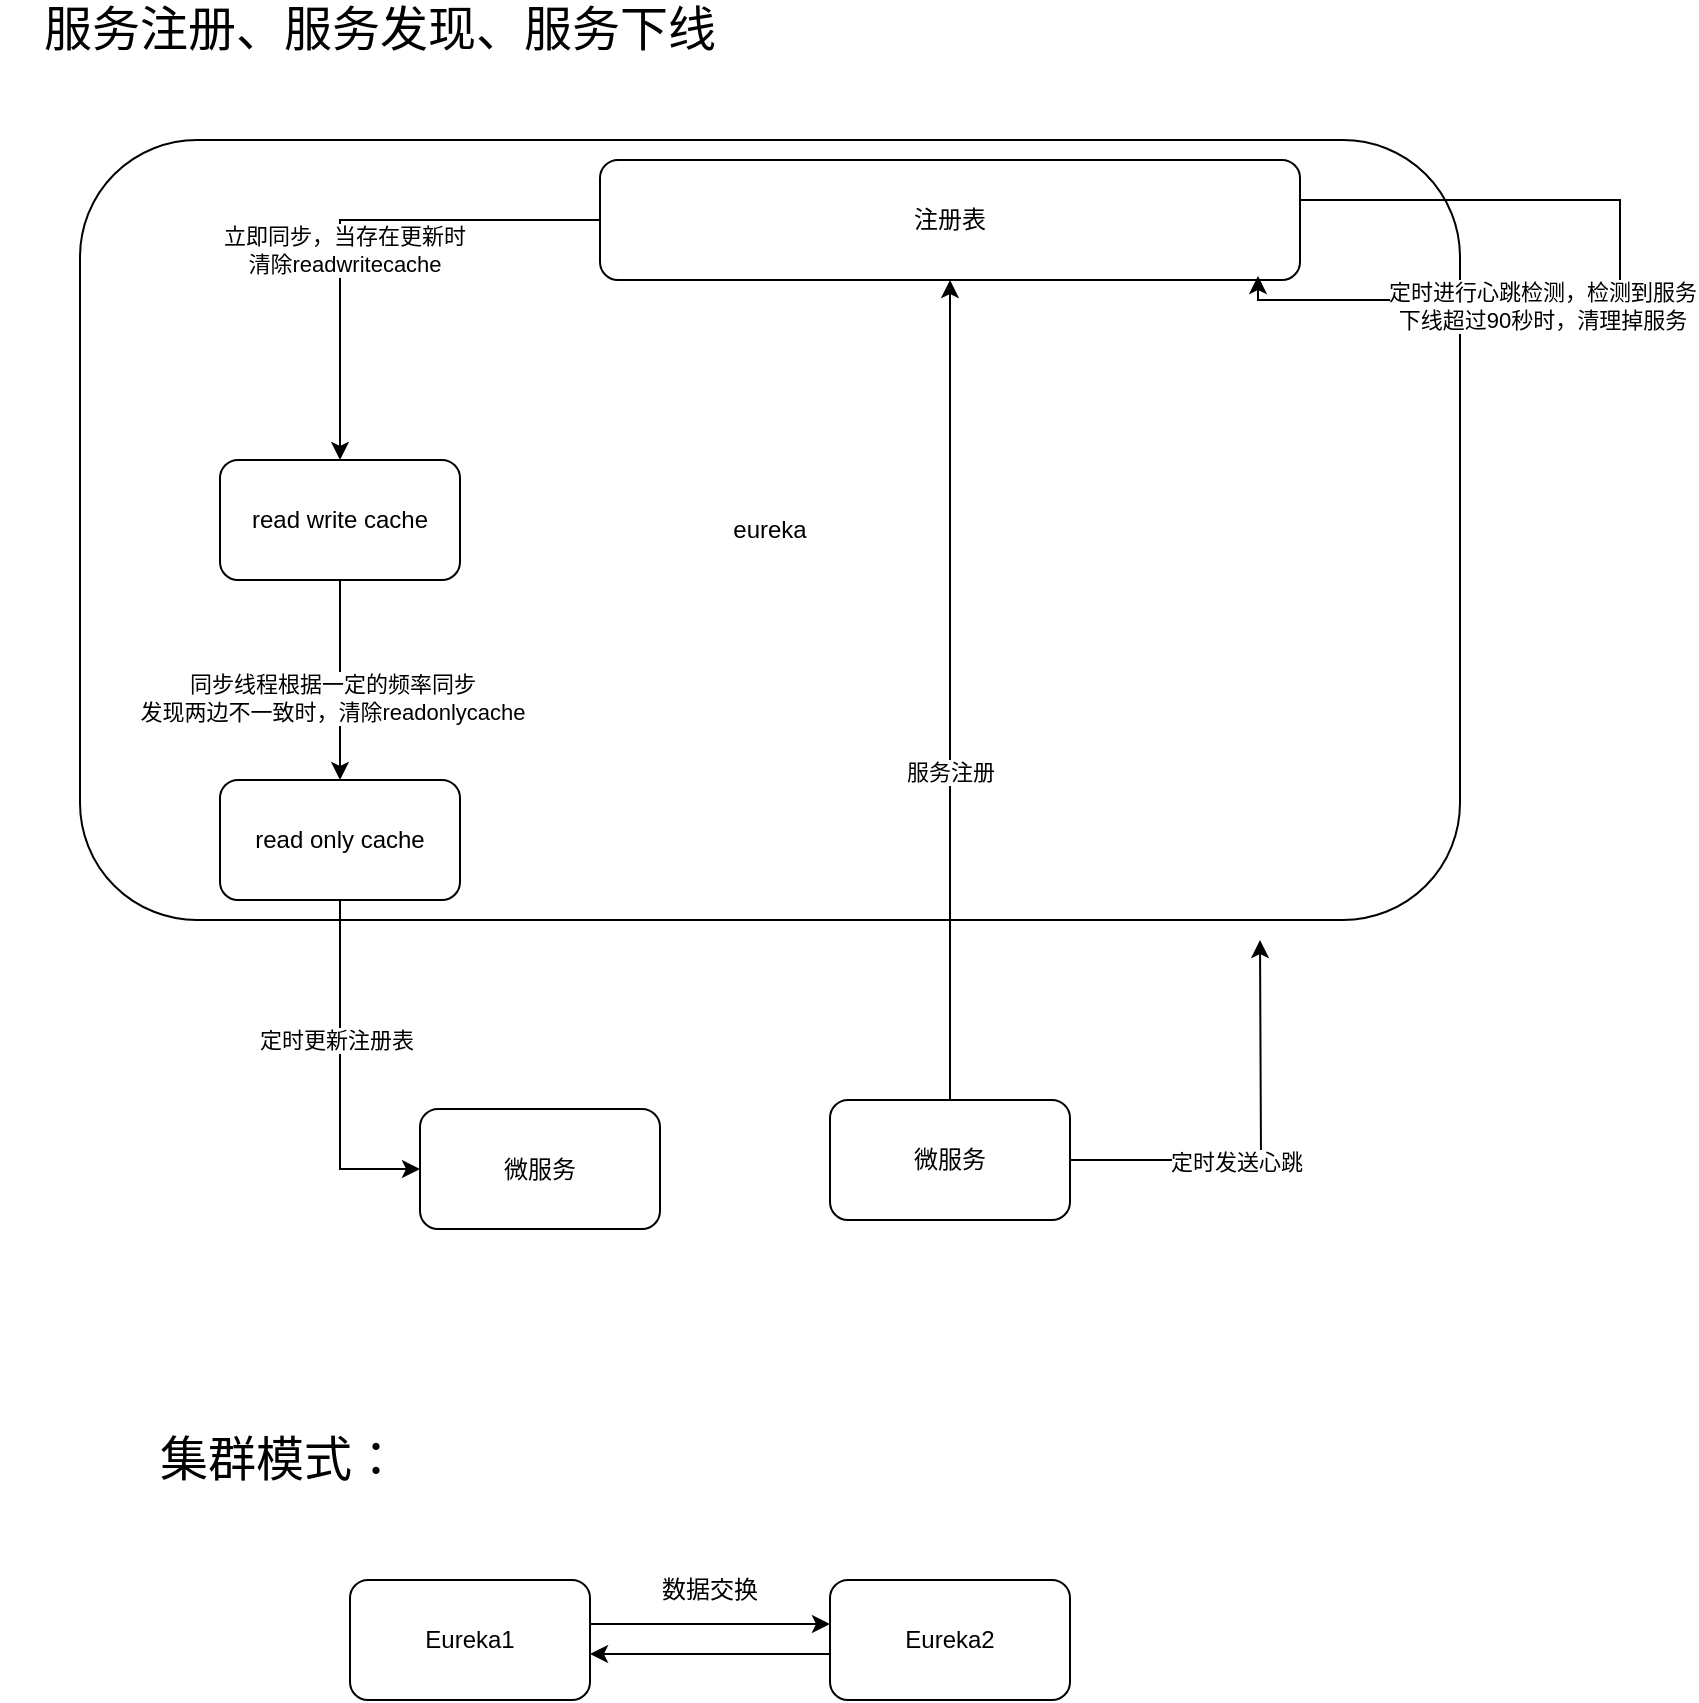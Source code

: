 <mxfile version="21.6.1" type="device">
  <diagram name="第 1 页" id="p5tzlh6DlngdniSk4XOc">
    <mxGraphModel dx="1098" dy="828" grid="1" gridSize="10" guides="1" tooltips="1" connect="1" arrows="1" fold="1" page="1" pageScale="1" pageWidth="827" pageHeight="1169" math="0" shadow="0">
      <root>
        <mxCell id="0" />
        <mxCell id="1" parent="0" />
        <mxCell id="F9ZfYK4hnVqlx063xaw1-1" value="eureka" style="rounded=1;whiteSpace=wrap;html=1;" vertex="1" parent="1">
          <mxGeometry x="60" y="100" width="690" height="390" as="geometry" />
        </mxCell>
        <mxCell id="F9ZfYK4hnVqlx063xaw1-13" style="edgeStyle=orthogonalEdgeStyle;rounded=0;orthogonalLoop=1;jettySize=auto;html=1;entryX=0;entryY=0.5;entryDx=0;entryDy=0;" edge="1" parent="1" source="F9ZfYK4hnVqlx063xaw1-2" target="F9ZfYK4hnVqlx063xaw1-12">
          <mxGeometry relative="1" as="geometry" />
        </mxCell>
        <mxCell id="F9ZfYK4hnVqlx063xaw1-14" value="定时更新注册表" style="edgeLabel;html=1;align=center;verticalAlign=middle;resizable=0;points=[];" vertex="1" connectable="0" parent="F9ZfYK4hnVqlx063xaw1-13">
          <mxGeometry x="-0.2" y="-2" relative="1" as="geometry">
            <mxPoint as="offset" />
          </mxGeometry>
        </mxCell>
        <mxCell id="F9ZfYK4hnVqlx063xaw1-2" value="read only cache" style="rounded=1;whiteSpace=wrap;html=1;" vertex="1" parent="1">
          <mxGeometry x="130" y="420" width="120" height="60" as="geometry" />
        </mxCell>
        <mxCell id="F9ZfYK4hnVqlx063xaw1-4" style="edgeStyle=orthogonalEdgeStyle;rounded=0;orthogonalLoop=1;jettySize=auto;html=1;" edge="1" parent="1" source="F9ZfYK4hnVqlx063xaw1-3" target="F9ZfYK4hnVqlx063xaw1-2">
          <mxGeometry relative="1" as="geometry" />
        </mxCell>
        <mxCell id="F9ZfYK4hnVqlx063xaw1-5" value="同步线程根据一定的频率同步&lt;br&gt;发现两边不一致时，清除readonlycache" style="edgeLabel;html=1;align=center;verticalAlign=middle;resizable=0;points=[];" vertex="1" connectable="0" parent="F9ZfYK4hnVqlx063xaw1-4">
          <mxGeometry x="0.167" y="-4" relative="1" as="geometry">
            <mxPoint as="offset" />
          </mxGeometry>
        </mxCell>
        <mxCell id="F9ZfYK4hnVqlx063xaw1-3" value="read write cache" style="rounded=1;whiteSpace=wrap;html=1;" vertex="1" parent="1">
          <mxGeometry x="130" y="260" width="120" height="60" as="geometry" />
        </mxCell>
        <mxCell id="F9ZfYK4hnVqlx063xaw1-10" style="edgeStyle=orthogonalEdgeStyle;rounded=0;orthogonalLoop=1;jettySize=auto;html=1;" edge="1" parent="1" source="F9ZfYK4hnVqlx063xaw1-6" target="F9ZfYK4hnVqlx063xaw1-3">
          <mxGeometry relative="1" as="geometry" />
        </mxCell>
        <mxCell id="F9ZfYK4hnVqlx063xaw1-11" value="立即同步，当存在更新时&lt;br&gt;清除readwritecache" style="edgeLabel;html=1;align=center;verticalAlign=middle;resizable=0;points=[];" vertex="1" connectable="0" parent="F9ZfYK4hnVqlx063xaw1-10">
          <mxGeometry x="0.155" y="2" relative="1" as="geometry">
            <mxPoint as="offset" />
          </mxGeometry>
        </mxCell>
        <mxCell id="F9ZfYK4hnVqlx063xaw1-6" value="注册表" style="rounded=1;whiteSpace=wrap;html=1;" vertex="1" parent="1">
          <mxGeometry x="320" y="110" width="350" height="60" as="geometry" />
        </mxCell>
        <mxCell id="F9ZfYK4hnVqlx063xaw1-8" style="edgeStyle=orthogonalEdgeStyle;rounded=0;orthogonalLoop=1;jettySize=auto;html=1;" edge="1" parent="1" source="F9ZfYK4hnVqlx063xaw1-7" target="F9ZfYK4hnVqlx063xaw1-6">
          <mxGeometry relative="1" as="geometry">
            <Array as="points">
              <mxPoint x="495" y="520" />
              <mxPoint x="495" y="520" />
            </Array>
          </mxGeometry>
        </mxCell>
        <mxCell id="F9ZfYK4hnVqlx063xaw1-9" value="服务注册" style="edgeLabel;html=1;align=center;verticalAlign=middle;resizable=0;points=[];" vertex="1" connectable="0" parent="F9ZfYK4hnVqlx063xaw1-8">
          <mxGeometry x="-0.2" relative="1" as="geometry">
            <mxPoint as="offset" />
          </mxGeometry>
        </mxCell>
        <mxCell id="F9ZfYK4hnVqlx063xaw1-15" style="edgeStyle=orthogonalEdgeStyle;rounded=0;orthogonalLoop=1;jettySize=auto;html=1;" edge="1" parent="1" source="F9ZfYK4hnVqlx063xaw1-7">
          <mxGeometry relative="1" as="geometry">
            <mxPoint x="650" y="500" as="targetPoint" />
          </mxGeometry>
        </mxCell>
        <mxCell id="F9ZfYK4hnVqlx063xaw1-16" value="定时发送心跳" style="edgeLabel;html=1;align=center;verticalAlign=middle;resizable=0;points=[];" vertex="1" connectable="0" parent="F9ZfYK4hnVqlx063xaw1-15">
          <mxGeometry x="-0.192" y="-1" relative="1" as="geometry">
            <mxPoint as="offset" />
          </mxGeometry>
        </mxCell>
        <mxCell id="F9ZfYK4hnVqlx063xaw1-7" value="微服务" style="rounded=1;whiteSpace=wrap;html=1;" vertex="1" parent="1">
          <mxGeometry x="435" y="580" width="120" height="60" as="geometry" />
        </mxCell>
        <mxCell id="F9ZfYK4hnVqlx063xaw1-12" value="微服务" style="rounded=1;whiteSpace=wrap;html=1;" vertex="1" parent="1">
          <mxGeometry x="230" y="584.5" width="120" height="60" as="geometry" />
        </mxCell>
        <mxCell id="F9ZfYK4hnVqlx063xaw1-17" style="edgeStyle=orthogonalEdgeStyle;rounded=0;orthogonalLoop=1;jettySize=auto;html=1;entryX=0.94;entryY=0.967;entryDx=0;entryDy=0;entryPerimeter=0;" edge="1" parent="1" source="F9ZfYK4hnVqlx063xaw1-6" target="F9ZfYK4hnVqlx063xaw1-6">
          <mxGeometry relative="1" as="geometry">
            <mxPoint x="640" y="150" as="sourcePoint" />
            <mxPoint x="660" y="180" as="targetPoint" />
            <Array as="points">
              <mxPoint x="830" y="130" />
              <mxPoint x="830" y="180" />
              <mxPoint x="649" y="180" />
            </Array>
          </mxGeometry>
        </mxCell>
        <mxCell id="F9ZfYK4hnVqlx063xaw1-18" value="定时进行心跳检测，检测到服务&lt;br&gt;下线超过90秒时，清理掉服务" style="edgeLabel;html=1;align=center;verticalAlign=middle;resizable=0;points=[];" vertex="1" connectable="0" parent="F9ZfYK4hnVqlx063xaw1-17">
          <mxGeometry x="0.235" y="3" relative="1" as="geometry">
            <mxPoint as="offset" />
          </mxGeometry>
        </mxCell>
        <mxCell id="F9ZfYK4hnVqlx063xaw1-19" value="Eureka1" style="rounded=1;whiteSpace=wrap;html=1;" vertex="1" parent="1">
          <mxGeometry x="195" y="820" width="120" height="60" as="geometry" />
        </mxCell>
        <mxCell id="F9ZfYK4hnVqlx063xaw1-22" style="edgeStyle=orthogonalEdgeStyle;rounded=0;orthogonalLoop=1;jettySize=auto;html=1;entryX=1;entryY=0.75;entryDx=0;entryDy=0;" edge="1" parent="1">
          <mxGeometry relative="1" as="geometry">
            <mxPoint x="435" y="857" as="sourcePoint" />
            <mxPoint x="315" y="857" as="targetPoint" />
            <Array as="points">
              <mxPoint x="395" y="857" />
              <mxPoint x="395" y="857" />
            </Array>
          </mxGeometry>
        </mxCell>
        <mxCell id="F9ZfYK4hnVqlx063xaw1-20" value="Eureka2" style="rounded=1;whiteSpace=wrap;html=1;" vertex="1" parent="1">
          <mxGeometry x="435" y="820" width="120" height="60" as="geometry" />
        </mxCell>
        <mxCell id="F9ZfYK4hnVqlx063xaw1-21" value="" style="endArrow=classic;html=1;rounded=0;entryX=0;entryY=0.5;entryDx=0;entryDy=0;" edge="1" parent="1">
          <mxGeometry width="50" height="50" relative="1" as="geometry">
            <mxPoint x="315" y="842" as="sourcePoint" />
            <mxPoint x="435" y="842" as="targetPoint" />
          </mxGeometry>
        </mxCell>
        <mxCell id="F9ZfYK4hnVqlx063xaw1-23" value="数据交换" style="text;html=1;strokeColor=none;fillColor=none;align=center;verticalAlign=middle;whiteSpace=wrap;rounded=0;" vertex="1" parent="1">
          <mxGeometry x="345" y="810" width="60" height="30" as="geometry" />
        </mxCell>
        <mxCell id="F9ZfYK4hnVqlx063xaw1-24" value="&lt;font style=&quot;font-size: 24px;&quot;&gt;集群模式：&lt;/font&gt;" style="text;html=1;strokeColor=none;fillColor=none;align=center;verticalAlign=middle;whiteSpace=wrap;rounded=0;" vertex="1" parent="1">
          <mxGeometry x="85" y="740" width="150" height="40" as="geometry" />
        </mxCell>
        <mxCell id="F9ZfYK4hnVqlx063xaw1-25" value="&lt;font style=&quot;font-size: 24px;&quot;&gt;服务注册、服务发现、服务下线&lt;/font&gt;" style="text;html=1;strokeColor=none;fillColor=none;align=center;verticalAlign=middle;whiteSpace=wrap;rounded=0;" vertex="1" parent="1">
          <mxGeometry x="20" y="30" width="380" height="30" as="geometry" />
        </mxCell>
      </root>
    </mxGraphModel>
  </diagram>
</mxfile>

